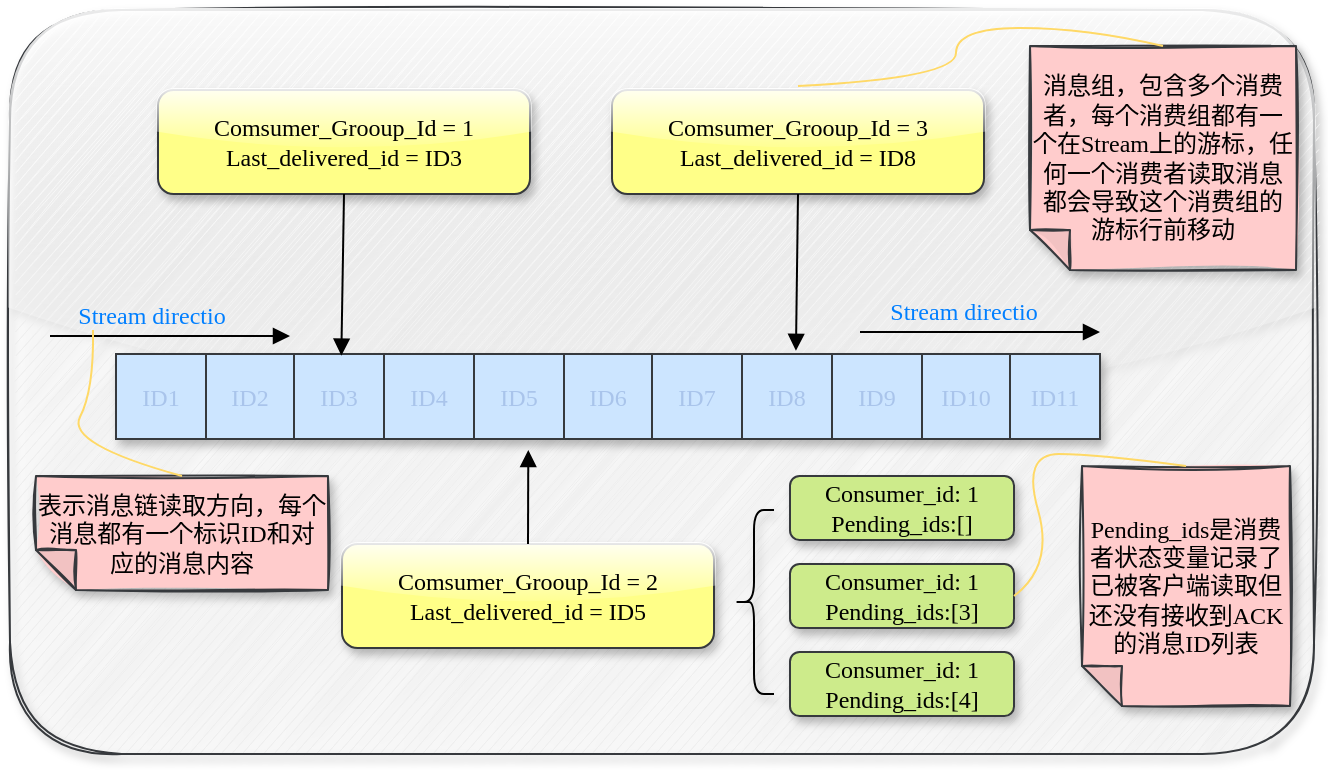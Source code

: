 <mxfile version="20.3.0" type="device"><diagram id="yK1gCtI4Z4KIGn21T1It" name="Page-1"><mxGraphModel dx="1133" dy="716" grid="0" gridSize="10" guides="1" tooltips="1" connect="1" arrows="1" fold="1" page="0" pageScale="1" pageWidth="827" pageHeight="1169" math="0" shadow="0"><root><mxCell id="0"/><mxCell id="1" parent="0"/><mxCell id="-J5VG8cDgNYcyDNwmzMe-1" value="" style="rounded=1;whiteSpace=wrap;html=1;shadow=1;glass=1;sketch=1;hachureGap=4;fontFamily=Lucida Console;fillColor=#eeeeee;strokeColor=#36393d;movable=1;resizable=1;rotatable=1;deletable=1;editable=1;connectable=1;" parent="1" vertex="1"><mxGeometry x="-29" y="98" width="652" height="372" as="geometry"/></mxCell><mxCell id="-J5VG8cDgNYcyDNwmzMe-2" value="" style="shape=table;startSize=0;container=1;collapsible=0;childLayout=tableLayout;rounded=1;shadow=1;glass=1;sketch=0;hachureGap=4;fontFamily=Lucida Console;fillColor=#cce5ff;strokeColor=#36393d;swimlaneLine=0;" parent="1" vertex="1"><mxGeometry x="24" y="270" width="492" height="42.5" as="geometry"/></mxCell><mxCell id="-J5VG8cDgNYcyDNwmzMe-3" value="" style="shape=tableRow;horizontal=0;startSize=0;swimlaneHead=0;swimlaneBody=0;top=0;left=0;bottom=0;right=0;collapsible=0;dropTarget=0;fillColor=none;points=[[0,0.5],[1,0.5]];portConstraint=eastwest;rounded=1;shadow=1;glass=1;sketch=1;hachureGap=4;fontFamily=Lucida Console;fontColor=#B5739D;" parent="-J5VG8cDgNYcyDNwmzMe-2" vertex="1"><mxGeometry width="492" height="43" as="geometry"/></mxCell><mxCell id="-J5VG8cDgNYcyDNwmzMe-4" value="&lt;font color=&quot;#a9c4eb&quot;&gt;ID1&lt;/font&gt;" style="shape=partialRectangle;html=1;whiteSpace=wrap;connectable=0;overflow=hidden;fillColor=none;top=0;left=0;bottom=0;right=0;pointerEvents=1;rounded=1;shadow=1;glass=1;sketch=1;hachureGap=4;fontFamily=Lucida Console;fontColor=#B5739D;" parent="-J5VG8cDgNYcyDNwmzMe-3" vertex="1"><mxGeometry width="45" height="43" as="geometry"><mxRectangle width="45" height="43" as="alternateBounds"/></mxGeometry></mxCell><mxCell id="-J5VG8cDgNYcyDNwmzMe-5" value="&lt;span style=&quot;color: rgb(169, 196, 235);&quot;&gt;ID2&lt;/span&gt;" style="shape=partialRectangle;html=1;whiteSpace=wrap;connectable=0;overflow=hidden;fillColor=none;top=0;left=0;bottom=0;right=0;pointerEvents=1;rounded=1;shadow=1;glass=1;sketch=1;hachureGap=4;fontFamily=Lucida Console;fontColor=#B5739D;" parent="-J5VG8cDgNYcyDNwmzMe-3" vertex="1"><mxGeometry x="45" width="44" height="43" as="geometry"><mxRectangle width="44" height="43" as="alternateBounds"/></mxGeometry></mxCell><mxCell id="-J5VG8cDgNYcyDNwmzMe-6" value="&lt;span style=&quot;color: rgb(169, 196, 235);&quot;&gt;ID3&lt;/span&gt;" style="shape=partialRectangle;html=1;whiteSpace=wrap;connectable=0;overflow=hidden;fillColor=none;top=0;left=0;bottom=0;right=0;pointerEvents=1;rounded=1;shadow=1;glass=1;sketch=1;hachureGap=4;fontFamily=Lucida Console;fontColor=#B5739D;" parent="-J5VG8cDgNYcyDNwmzMe-3" vertex="1"><mxGeometry x="89" width="45" height="43" as="geometry"><mxRectangle width="45" height="43" as="alternateBounds"/></mxGeometry></mxCell><mxCell id="-J5VG8cDgNYcyDNwmzMe-7" value="&lt;span style=&quot;color: rgb(169, 196, 235);&quot;&gt;ID4&lt;/span&gt;" style="shape=partialRectangle;html=1;whiteSpace=wrap;connectable=0;overflow=hidden;fillColor=none;top=0;left=0;bottom=0;right=0;pointerEvents=1;rounded=1;shadow=1;glass=1;sketch=1;hachureGap=4;fontFamily=Lucida Console;fontColor=#B5739D;" parent="-J5VG8cDgNYcyDNwmzMe-3" vertex="1"><mxGeometry x="134" width="45" height="43" as="geometry"><mxRectangle width="45" height="43" as="alternateBounds"/></mxGeometry></mxCell><mxCell id="-J5VG8cDgNYcyDNwmzMe-8" value="&lt;span style=&quot;color: rgb(169, 196, 235);&quot;&gt;ID5&lt;/span&gt;" style="shape=partialRectangle;html=1;whiteSpace=wrap;connectable=0;overflow=hidden;fillColor=none;top=0;left=0;bottom=0;right=0;pointerEvents=1;rounded=1;shadow=1;glass=1;sketch=1;hachureGap=4;fontFamily=Lucida Console;fontColor=#B5739D;" parent="-J5VG8cDgNYcyDNwmzMe-3" vertex="1"><mxGeometry x="179" width="45" height="43" as="geometry"><mxRectangle width="45" height="43" as="alternateBounds"/></mxGeometry></mxCell><mxCell id="-J5VG8cDgNYcyDNwmzMe-9" value="&lt;span style=&quot;color: rgb(169, 196, 235);&quot;&gt;ID6&lt;/span&gt;" style="shape=partialRectangle;html=1;whiteSpace=wrap;connectable=0;overflow=hidden;fillColor=none;top=0;left=0;bottom=0;right=0;pointerEvents=1;rounded=1;shadow=1;glass=1;sketch=1;hachureGap=4;fontFamily=Lucida Console;fontColor=#B5739D;" parent="-J5VG8cDgNYcyDNwmzMe-3" vertex="1"><mxGeometry x="224" width="44" height="43" as="geometry"><mxRectangle width="44" height="43" as="alternateBounds"/></mxGeometry></mxCell><mxCell id="-J5VG8cDgNYcyDNwmzMe-10" value="&lt;span style=&quot;color: rgb(169, 196, 235);&quot;&gt;ID7&lt;/span&gt;" style="shape=partialRectangle;html=1;whiteSpace=wrap;connectable=0;overflow=hidden;fillColor=none;top=0;left=0;bottom=0;right=0;pointerEvents=1;rounded=1;shadow=1;glass=1;sketch=1;hachureGap=4;fontFamily=Lucida Console;fontColor=#B5739D;" parent="-J5VG8cDgNYcyDNwmzMe-3" vertex="1"><mxGeometry x="268" width="45" height="43" as="geometry"><mxRectangle width="45" height="43" as="alternateBounds"/></mxGeometry></mxCell><mxCell id="-J5VG8cDgNYcyDNwmzMe-11" value="&lt;span style=&quot;color: rgb(169, 196, 235);&quot;&gt;ID8&lt;/span&gt;" style="shape=partialRectangle;html=1;whiteSpace=wrap;connectable=0;overflow=hidden;fillColor=none;top=0;left=0;bottom=0;right=0;pointerEvents=1;rounded=1;shadow=1;glass=1;sketch=1;hachureGap=4;fontFamily=Lucida Console;fontColor=#B5739D;" parent="-J5VG8cDgNYcyDNwmzMe-3" vertex="1"><mxGeometry x="313" width="45" height="43" as="geometry"><mxRectangle width="45" height="43" as="alternateBounds"/></mxGeometry></mxCell><mxCell id="-J5VG8cDgNYcyDNwmzMe-12" value="&lt;span style=&quot;color: rgb(169, 196, 235);&quot;&gt;ID9&lt;/span&gt;" style="shape=partialRectangle;html=1;whiteSpace=wrap;connectable=0;overflow=hidden;fillColor=none;top=0;left=0;bottom=0;right=0;pointerEvents=1;rounded=1;shadow=1;glass=1;sketch=1;hachureGap=4;fontFamily=Lucida Console;fontColor=#B5739D;" parent="-J5VG8cDgNYcyDNwmzMe-3" vertex="1"><mxGeometry x="358" width="45" height="43" as="geometry"><mxRectangle width="45" height="43" as="alternateBounds"/></mxGeometry></mxCell><mxCell id="-J5VG8cDgNYcyDNwmzMe-13" value="&lt;span style=&quot;color: rgb(169, 196, 235);&quot;&gt;ID10&lt;/span&gt;" style="shape=partialRectangle;html=1;whiteSpace=wrap;connectable=0;overflow=hidden;fillColor=none;top=0;left=0;bottom=0;right=0;pointerEvents=1;rounded=1;shadow=1;glass=1;sketch=1;hachureGap=4;fontFamily=Lucida Console;fontColor=#B5739D;" parent="-J5VG8cDgNYcyDNwmzMe-3" vertex="1"><mxGeometry x="403" width="44" height="43" as="geometry"><mxRectangle width="44" height="43" as="alternateBounds"/></mxGeometry></mxCell><mxCell id="-J5VG8cDgNYcyDNwmzMe-14" value="&lt;span style=&quot;color: rgb(169, 196, 235);&quot;&gt;ID11&lt;/span&gt;" style="shape=partialRectangle;html=1;whiteSpace=wrap;connectable=0;overflow=hidden;fillColor=none;top=0;left=0;bottom=0;right=0;pointerEvents=1;rounded=1;shadow=1;glass=1;sketch=1;hachureGap=4;fontFamily=Lucida Console;fontColor=#B5739D;" parent="-J5VG8cDgNYcyDNwmzMe-3" vertex="1"><mxGeometry x="447" width="45" height="43" as="geometry"><mxRectangle width="45" height="43" as="alternateBounds"/></mxGeometry></mxCell><mxCell id="-J5VG8cDgNYcyDNwmzMe-19" value="" style="group" parent="1" vertex="1" connectable="0"><mxGeometry x="-16" y="244" width="127" height="17" as="geometry"/></mxCell><mxCell id="-J5VG8cDgNYcyDNwmzMe-17" value="" style="edgeStyle=none;orthogonalLoop=1;jettySize=auto;html=1;rounded=0;fontFamily=Lucida Console;fontColor=#A9C4EB;endArrow=block;sourcePerimeterSpacing=8;targetPerimeterSpacing=8;curved=1;startArrow=none;startFill=0;endFill=1;" parent="-J5VG8cDgNYcyDNwmzMe-19" edge="1"><mxGeometry width="120" relative="1" as="geometry"><mxPoint x="7" y="17" as="sourcePoint"/><mxPoint x="127" y="17" as="targetPoint"/><Array as="points"/></mxGeometry></mxCell><mxCell id="-J5VG8cDgNYcyDNwmzMe-18" value="&lt;font color=&quot;#007fff&quot;&gt;Stream directio&lt;/font&gt;" style="text;strokeColor=none;fillColor=none;html=1;align=center;verticalAlign=middle;whiteSpace=wrap;rounded=0;shadow=1;glass=1;sketch=0;hachureGap=4;fontFamily=Lucida Console;fontColor=#A9C4EB;" parent="-J5VG8cDgNYcyDNwmzMe-19" vertex="1"><mxGeometry x="-1" width="118" height="14" as="geometry"/></mxCell><mxCell id="-J5VG8cDgNYcyDNwmzMe-23" value="" style="group" parent="1" vertex="1" connectable="0"><mxGeometry x="389" y="242" width="127" height="17" as="geometry"/></mxCell><mxCell id="-J5VG8cDgNYcyDNwmzMe-24" value="" style="edgeStyle=none;orthogonalLoop=1;jettySize=auto;html=1;rounded=0;fontFamily=Lucida Console;fontColor=#A9C4EB;endArrow=block;sourcePerimeterSpacing=8;targetPerimeterSpacing=8;curved=1;startArrow=none;startFill=0;endFill=1;" parent="-J5VG8cDgNYcyDNwmzMe-23" edge="1"><mxGeometry width="120" relative="1" as="geometry"><mxPoint x="7" y="17" as="sourcePoint"/><mxPoint x="127" y="17" as="targetPoint"/><Array as="points"/></mxGeometry></mxCell><mxCell id="-J5VG8cDgNYcyDNwmzMe-25" value="&lt;font color=&quot;#007fff&quot;&gt;Stream directio&lt;/font&gt;" style="text;strokeColor=none;fillColor=none;html=1;align=center;verticalAlign=middle;whiteSpace=wrap;rounded=0;shadow=1;glass=1;sketch=0;hachureGap=4;fontFamily=Lucida Console;fontColor=#A9C4EB;" parent="-J5VG8cDgNYcyDNwmzMe-23" vertex="1"><mxGeometry width="118" height="14" as="geometry"/></mxCell><mxCell id="-J5VG8cDgNYcyDNwmzMe-26" value="Comsumer_Grooup_Id = 1&lt;br&gt;Last_delivered_id = ID3" style="rounded=1;whiteSpace=wrap;html=1;shadow=1;glass=1;sketch=0;hachureGap=4;fontFamily=Lucida Console;fillColor=#ffff88;strokeColor=#36393d;" parent="1" vertex="1"><mxGeometry x="45" y="138" width="186" height="52" as="geometry"/></mxCell><mxCell id="-J5VG8cDgNYcyDNwmzMe-29" value="" style="edgeStyle=none;orthogonalLoop=1;jettySize=auto;html=1;rounded=0;fontFamily=Lucida Console;fontColor=#007FFF;startArrow=none;startFill=0;endArrow=block;endFill=1;sourcePerimeterSpacing=8;targetPerimeterSpacing=8;curved=1;exitX=0.5;exitY=1;exitDx=0;exitDy=0;entryX=0.229;entryY=0.019;entryDx=0;entryDy=0;entryPerimeter=0;" parent="1" source="-J5VG8cDgNYcyDNwmzMe-26" target="-J5VG8cDgNYcyDNwmzMe-3" edge="1"><mxGeometry width="120" relative="1" as="geometry"><mxPoint x="140" y="262" as="sourcePoint"/><mxPoint x="260" y="262" as="targetPoint"/><Array as="points"/></mxGeometry></mxCell><mxCell id="-J5VG8cDgNYcyDNwmzMe-31" value="Comsumer_Grooup_Id = 2&lt;br&gt;Last_delivered_id = ID5" style="rounded=1;whiteSpace=wrap;html=1;shadow=1;glass=1;sketch=0;hachureGap=4;fontFamily=Lucida Console;fillColor=#ffff88;strokeColor=#36393d;" parent="1" vertex="1"><mxGeometry x="137" y="365" width="186" height="52" as="geometry"/></mxCell><mxCell id="-J5VG8cDgNYcyDNwmzMe-32" value="Comsumer_Grooup_Id = 3&lt;br&gt;Last_delivered_id = ID8" style="rounded=1;whiteSpace=wrap;html=1;shadow=1;glass=1;sketch=0;hachureGap=4;fontFamily=Lucida Console;fillColor=#ffff88;strokeColor=#36393d;" parent="1" vertex="1"><mxGeometry x="272" y="138" width="186" height="52" as="geometry"/></mxCell><mxCell id="-J5VG8cDgNYcyDNwmzMe-34" value="" style="edgeStyle=none;orthogonalLoop=1;jettySize=auto;html=1;rounded=0;fontFamily=Lucida Console;fontColor=#007FFF;startArrow=none;startFill=0;endArrow=block;endFill=1;sourcePerimeterSpacing=8;targetPerimeterSpacing=8;curved=1;entryX=0.691;entryY=-0.037;entryDx=0;entryDy=0;entryPerimeter=0;exitX=0.5;exitY=1;exitDx=0;exitDy=0;" parent="1" source="-J5VG8cDgNYcyDNwmzMe-32" target="-J5VG8cDgNYcyDNwmzMe-3" edge="1"><mxGeometry width="120" relative="1" as="geometry"><mxPoint x="276" y="211" as="sourcePoint"/><mxPoint x="146.668" y="280.817" as="targetPoint"/><Array as="points"/></mxGeometry></mxCell><mxCell id="-J5VG8cDgNYcyDNwmzMe-35" value="" style="edgeStyle=none;orthogonalLoop=1;jettySize=auto;html=1;rounded=0;fontFamily=Lucida Console;fontColor=#007FFF;startArrow=none;startFill=0;endArrow=block;endFill=1;sourcePerimeterSpacing=8;targetPerimeterSpacing=8;curved=1;exitX=0.5;exitY=0;exitDx=0;exitDy=0;entryX=0.419;entryY=1.116;entryDx=0;entryDy=0;entryPerimeter=0;" parent="1" source="-J5VG8cDgNYcyDNwmzMe-31" target="-J5VG8cDgNYcyDNwmzMe-3" edge="1"><mxGeometry width="120" relative="1" as="geometry"><mxPoint x="148" y="200" as="sourcePoint"/><mxPoint x="146.668" y="280.817" as="targetPoint"/><Array as="points"/></mxGeometry></mxCell><mxCell id="-J5VG8cDgNYcyDNwmzMe-36" value="" style="shape=curlyBracket;whiteSpace=wrap;html=1;rounded=1;shadow=1;glass=1;sketch=0;hachureGap=4;fontFamily=Lucida Console;fontColor=#007FFF;" parent="1" vertex="1"><mxGeometry x="333" y="348" width="20" height="92" as="geometry"/></mxCell><mxCell id="-J5VG8cDgNYcyDNwmzMe-37" value="Consumer_id: 1&lt;br&gt;Pending_ids:[]" style="rounded=1;whiteSpace=wrap;html=1;shadow=1;glass=0;sketch=0;hachureGap=4;fontFamily=Lucida Console;fillColor=#cdeb8b;strokeColor=#36393d;" parent="1" vertex="1"><mxGeometry x="361" y="331" width="112" height="32" as="geometry"/></mxCell><mxCell id="-J5VG8cDgNYcyDNwmzMe-40" value="Consumer_id: 1&lt;br&gt;Pending_ids:[3]" style="rounded=1;whiteSpace=wrap;html=1;shadow=1;glass=0;sketch=0;hachureGap=4;fontFamily=Lucida Console;fillColor=#cdeb8b;strokeColor=#36393d;" parent="1" vertex="1"><mxGeometry x="361" y="375" width="112" height="32" as="geometry"/></mxCell><mxCell id="-J5VG8cDgNYcyDNwmzMe-41" value="Consumer_id: 1&lt;br&gt;Pending_ids:[4]" style="rounded=1;whiteSpace=wrap;html=1;shadow=1;glass=0;sketch=0;hachureGap=4;fontFamily=Lucida Console;fillColor=#cdeb8b;strokeColor=#36393d;" parent="1" vertex="1"><mxGeometry x="361" y="419" width="112" height="32" as="geometry"/></mxCell><mxCell id="-J5VG8cDgNYcyDNwmzMe-42" value="Pending_ids是消费者状态变量记录了已被客户端读取但还没有接收到ACK的消息ID列表" style="shape=note;whiteSpace=wrap;html=1;backgroundOutline=1;darkOpacity=0.05;fillColor=#ffcccc;strokeColor=#36393d;fillStyle=solid;direction=west;gradientDirection=north;shadow=1;size=20;pointerEvents=1;rounded=1;glass=0;sketch=1;hachureGap=4;fontFamily=Lucida Console;" parent="1" vertex="1"><mxGeometry x="507" y="326" width="104" height="120" as="geometry"/></mxCell><mxCell id="-J5VG8cDgNYcyDNwmzMe-43" value="" style="endArrow=none;html=1;rounded=0;fontFamily=Lucida Console;fontColor=#007FFF;sourcePerimeterSpacing=8;targetPerimeterSpacing=8;curved=1;entryX=0.5;entryY=1;entryDx=0;entryDy=0;entryPerimeter=0;exitX=1;exitY=0.5;exitDx=0;exitDy=0;fillColor=#ffcc99;strokeColor=#FFD966;" parent="1" source="-J5VG8cDgNYcyDNwmzMe-40" target="-J5VG8cDgNYcyDNwmzMe-42" edge="1"><mxGeometry width="50" height="50" relative="1" as="geometry"><mxPoint x="300" y="375" as="sourcePoint"/><mxPoint x="350" y="325" as="targetPoint"/><Array as="points"><mxPoint x="493" y="376"/><mxPoint x="477" y="320"/><mxPoint x="514" y="320"/></Array></mxGeometry></mxCell><mxCell id="-J5VG8cDgNYcyDNwmzMe-45" value="表示消息链读取方向，每个消息都有一个标识ID和对应的消息内容" style="shape=note;whiteSpace=wrap;html=1;backgroundOutline=1;darkOpacity=0.05;fillColor=#ffcccc;strokeColor=#36393d;fillStyle=solid;direction=west;gradientDirection=north;shadow=1;size=20;pointerEvents=1;rounded=1;glass=0;sketch=1;hachureGap=4;fontFamily=Lucida Console;" parent="1" vertex="1"><mxGeometry x="-16" y="331" width="146" height="57" as="geometry"/></mxCell><mxCell id="-J5VG8cDgNYcyDNwmzMe-46" value="" style="endArrow=none;html=1;rounded=0;strokeColor=#FFD966;fontFamily=Lucida Console;fontColor=#007FFF;sourcePerimeterSpacing=8;targetPerimeterSpacing=8;curved=1;entryX=0.25;entryY=1;entryDx=0;entryDy=0;exitX=0.5;exitY=1;exitDx=0;exitDy=0;exitPerimeter=0;" parent="1" source="-J5VG8cDgNYcyDNwmzMe-45" target="-J5VG8cDgNYcyDNwmzMe-18" edge="1"><mxGeometry width="50" height="50" relative="1" as="geometry"><mxPoint x="209" y="319" as="sourcePoint"/><mxPoint x="259" y="269" as="targetPoint"/><Array as="points"><mxPoint x="-1" y="315"/><mxPoint x="13" y="288"/></Array></mxGeometry></mxCell><mxCell id="-J5VG8cDgNYcyDNwmzMe-47" value="消息组，包含多个消费者，每个消费组都有一个在Stream上的游标，任何一个消费者读取消息都会导致这个消费组的游标行前移动" style="shape=note;whiteSpace=wrap;html=1;backgroundOutline=1;darkOpacity=0.05;fillColor=#ffcccc;strokeColor=#36393d;fillStyle=solid;direction=west;gradientDirection=north;shadow=1;size=20;pointerEvents=1;rounded=1;glass=0;sketch=1;hachureGap=4;fontFamily=Lucida Console;" parent="1" vertex="1"><mxGeometry x="481" y="116" width="133" height="112" as="geometry"/></mxCell><mxCell id="-J5VG8cDgNYcyDNwmzMe-50" value="" style="endArrow=none;html=1;rounded=0;strokeColor=#FFD966;fontFamily=Lucida Console;fontColor=#007FFF;sourcePerimeterSpacing=8;targetPerimeterSpacing=8;curved=1;entryX=0.5;entryY=1;entryDx=0;entryDy=0;entryPerimeter=0;" parent="1" target="-J5VG8cDgNYcyDNwmzMe-47" edge="1"><mxGeometry width="50" height="50" relative="1" as="geometry"><mxPoint x="365" y="136" as="sourcePoint"/><mxPoint x="417" y="88" as="targetPoint"/><Array as="points"><mxPoint x="444" y="132"/><mxPoint x="444" y="107"/><mxPoint x="509" y="107"/></Array></mxGeometry></mxCell></root></mxGraphModel></diagram></mxfile>